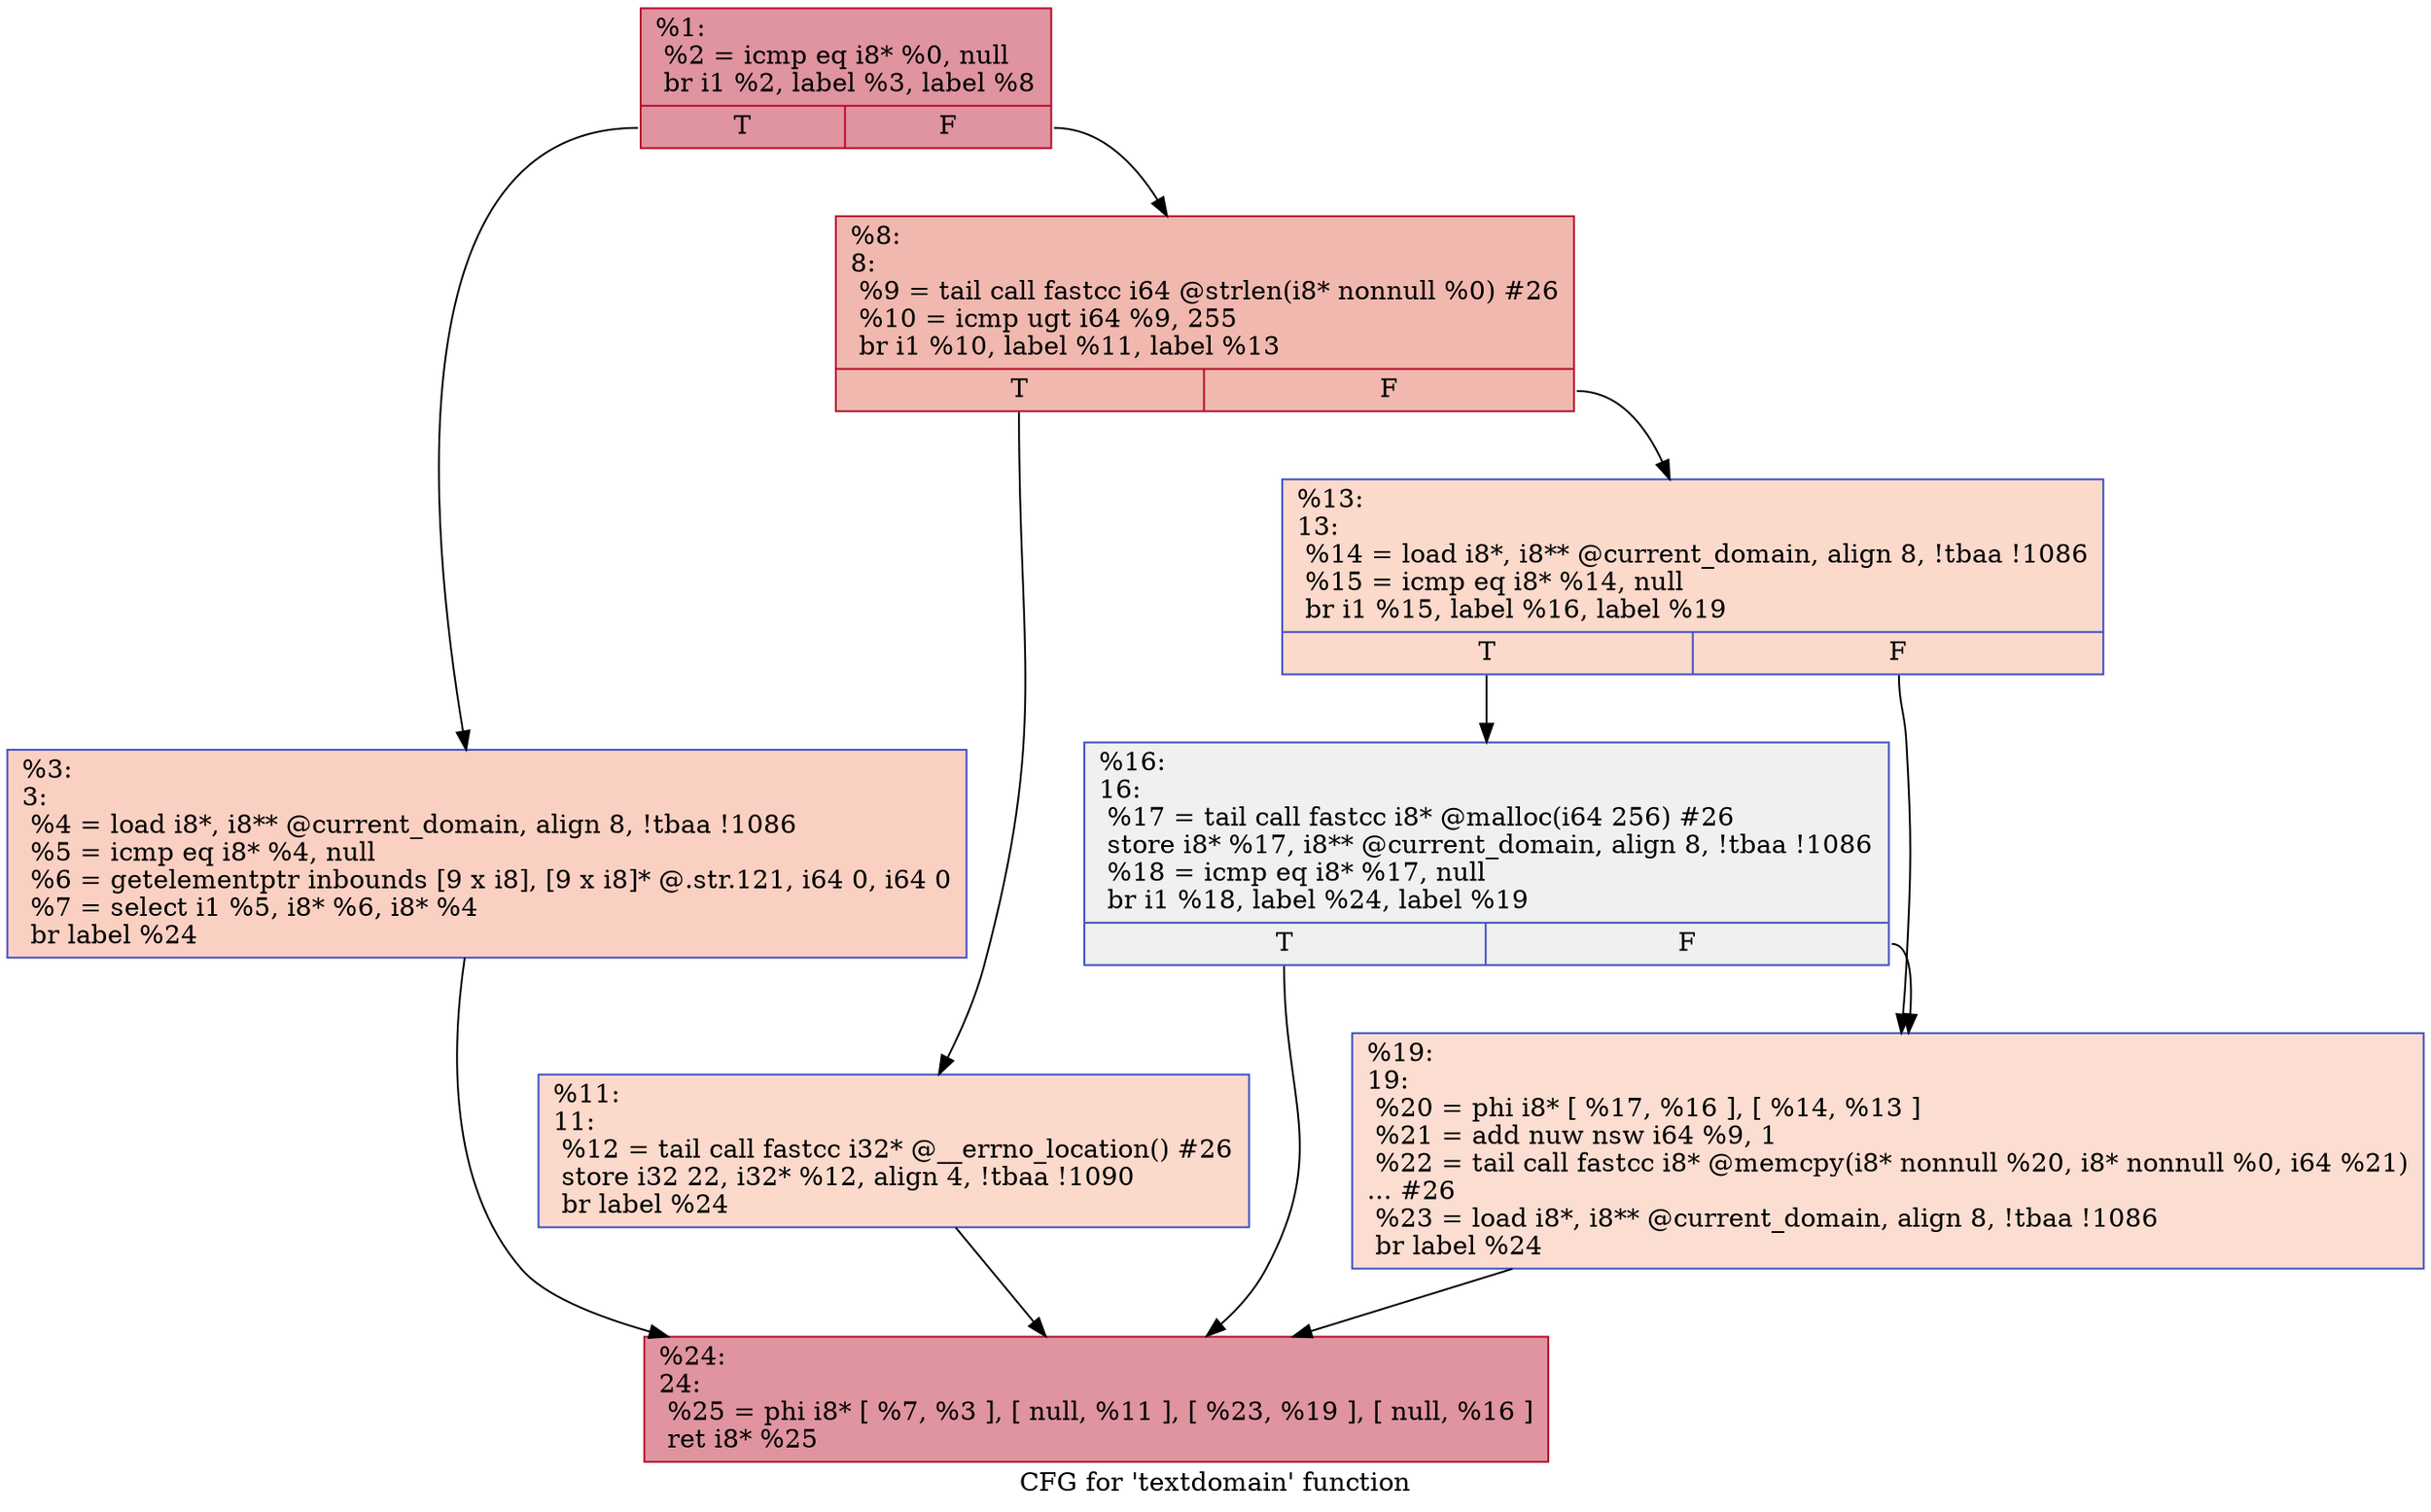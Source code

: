 digraph "CFG for 'textdomain' function" {
	label="CFG for 'textdomain' function";

	Node0x258e9b0 [shape=record,color="#b70d28ff", style=filled, fillcolor="#b70d2870",label="{%1:\l  %2 = icmp eq i8* %0, null\l  br i1 %2, label %3, label %8\l|{<s0>T|<s1>F}}"];
	Node0x258e9b0:s0 -> Node0x258ea00;
	Node0x258e9b0:s1 -> Node0x258ea50;
	Node0x258ea00 [shape=record,color="#3d50c3ff", style=filled, fillcolor="#f3947570",label="{%3:\l3:                                                \l  %4 = load i8*, i8** @current_domain, align 8, !tbaa !1086\l  %5 = icmp eq i8* %4, null\l  %6 = getelementptr inbounds [9 x i8], [9 x i8]* @.str.121, i64 0, i64 0\l  %7 = select i1 %5, i8* %6, i8* %4\l  br label %24\l}"];
	Node0x258ea00 -> Node0x258ebe0;
	Node0x258ea50 [shape=record,color="#b70d28ff", style=filled, fillcolor="#dc5d4a70",label="{%8:\l8:                                                \l  %9 = tail call fastcc i64 @strlen(i8* nonnull %0) #26\l  %10 = icmp ugt i64 %9, 255\l  br i1 %10, label %11, label %13\l|{<s0>T|<s1>F}}"];
	Node0x258ea50:s0 -> Node0x258eaa0;
	Node0x258ea50:s1 -> Node0x258eaf0;
	Node0x258eaa0 [shape=record,color="#3d50c3ff", style=filled, fillcolor="#f7a88970",label="{%11:\l11:                                               \l  %12 = tail call fastcc i32* @__errno_location() #26\l  store i32 22, i32* %12, align 4, !tbaa !1090\l  br label %24\l}"];
	Node0x258eaa0 -> Node0x258ebe0;
	Node0x258eaf0 [shape=record,color="#3d50c3ff", style=filled, fillcolor="#f7a88970",label="{%13:\l13:                                               \l  %14 = load i8*, i8** @current_domain, align 8, !tbaa !1086\l  %15 = icmp eq i8* %14, null\l  br i1 %15, label %16, label %19\l|{<s0>T|<s1>F}}"];
	Node0x258eaf0:s0 -> Node0x258eb40;
	Node0x258eaf0:s1 -> Node0x258eb90;
	Node0x258eb40 [shape=record,color="#3d50c3ff", style=filled, fillcolor="#dbdcde70",label="{%16:\l16:                                               \l  %17 = tail call fastcc i8* @malloc(i64 256) #26\l  store i8* %17, i8** @current_domain, align 8, !tbaa !1086\l  %18 = icmp eq i8* %17, null\l  br i1 %18, label %24, label %19\l|{<s0>T|<s1>F}}"];
	Node0x258eb40:s0 -> Node0x258ebe0;
	Node0x258eb40:s1 -> Node0x258eb90;
	Node0x258eb90 [shape=record,color="#3d50c3ff", style=filled, fillcolor="#f7b39670",label="{%19:\l19:                                               \l  %20 = phi i8* [ %17, %16 ], [ %14, %13 ]\l  %21 = add nuw nsw i64 %9, 1\l  %22 = tail call fastcc i8* @memcpy(i8* nonnull %20, i8* nonnull %0, i64 %21)\l... #26\l  %23 = load i8*, i8** @current_domain, align 8, !tbaa !1086\l  br label %24\l}"];
	Node0x258eb90 -> Node0x258ebe0;
	Node0x258ebe0 [shape=record,color="#b70d28ff", style=filled, fillcolor="#b70d2870",label="{%24:\l24:                                               \l  %25 = phi i8* [ %7, %3 ], [ null, %11 ], [ %23, %19 ], [ null, %16 ]\l  ret i8* %25\l}"];
}
